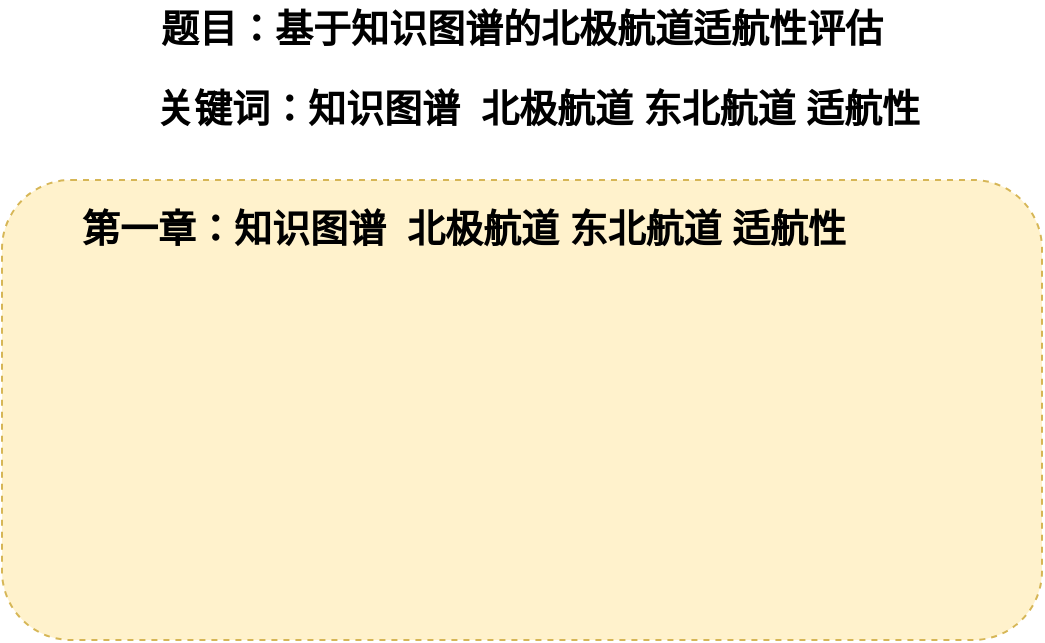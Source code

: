 <mxfile version="21.0.8" type="github">
  <diagram name="第 1 页" id="fLHI8q8jEvmg70LVfnAi">
    <mxGraphModel dx="1042" dy="846" grid="1" gridSize="10" guides="1" tooltips="1" connect="1" arrows="1" fold="1" page="1" pageScale="1" pageWidth="827" pageHeight="1169" math="0" shadow="0">
      <root>
        <mxCell id="0" />
        <mxCell id="1" parent="0" />
        <mxCell id="tMlSYUvqDikguycu4a48-1" value="" style="rounded=1;whiteSpace=wrap;html=1;dashed=1;fillColor=#fff2cc;strokeColor=#d6b656;" vertex="1" parent="1">
          <mxGeometry x="154" y="100" width="520" height="230" as="geometry" />
        </mxCell>
        <mxCell id="tMlSYUvqDikguycu4a48-2" value="&lt;b style=&quot;font-size: 19px;&quot;&gt;题目：基于知识图谱的北极航道适航性评估&lt;/b&gt;" style="text;html=1;strokeColor=none;fillColor=none;align=center;verticalAlign=middle;whiteSpace=wrap;rounded=0;fontSize=19;" vertex="1" parent="1">
          <mxGeometry x="199" y="10" width="430" height="30" as="geometry" />
        </mxCell>
        <mxCell id="tMlSYUvqDikguycu4a48-3" value="&lt;b style=&quot;font-size: 19px;&quot;&gt;关键词：知识图谱&amp;nbsp; 北极航道 东北航道 适航性&lt;/b&gt;" style="text;html=1;strokeColor=none;fillColor=none;align=center;verticalAlign=middle;whiteSpace=wrap;rounded=0;fontSize=19;" vertex="1" parent="1">
          <mxGeometry x="207" y="50" width="430" height="30" as="geometry" />
        </mxCell>
        <mxCell id="tMlSYUvqDikguycu4a48-5" value="&lt;b style=&quot;font-size: 19px;&quot;&gt;第一章：知识图谱&amp;nbsp; 北极航道 东北航道 适航性&lt;/b&gt;" style="text;html=1;strokeColor=none;fillColor=none;align=center;verticalAlign=middle;whiteSpace=wrap;rounded=0;fontSize=19;" vertex="1" parent="1">
          <mxGeometry x="170" y="110" width="430" height="30" as="geometry" />
        </mxCell>
      </root>
    </mxGraphModel>
  </diagram>
</mxfile>
